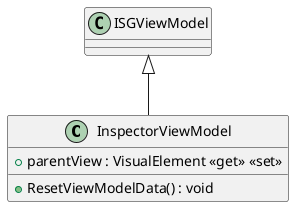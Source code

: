 @startuml
class InspectorViewModel {
    + parentView : VisualElement <<get>> <<set>>
    + ResetViewModelData() : void
}
ISGViewModel <|-- InspectorViewModel
@enduml

